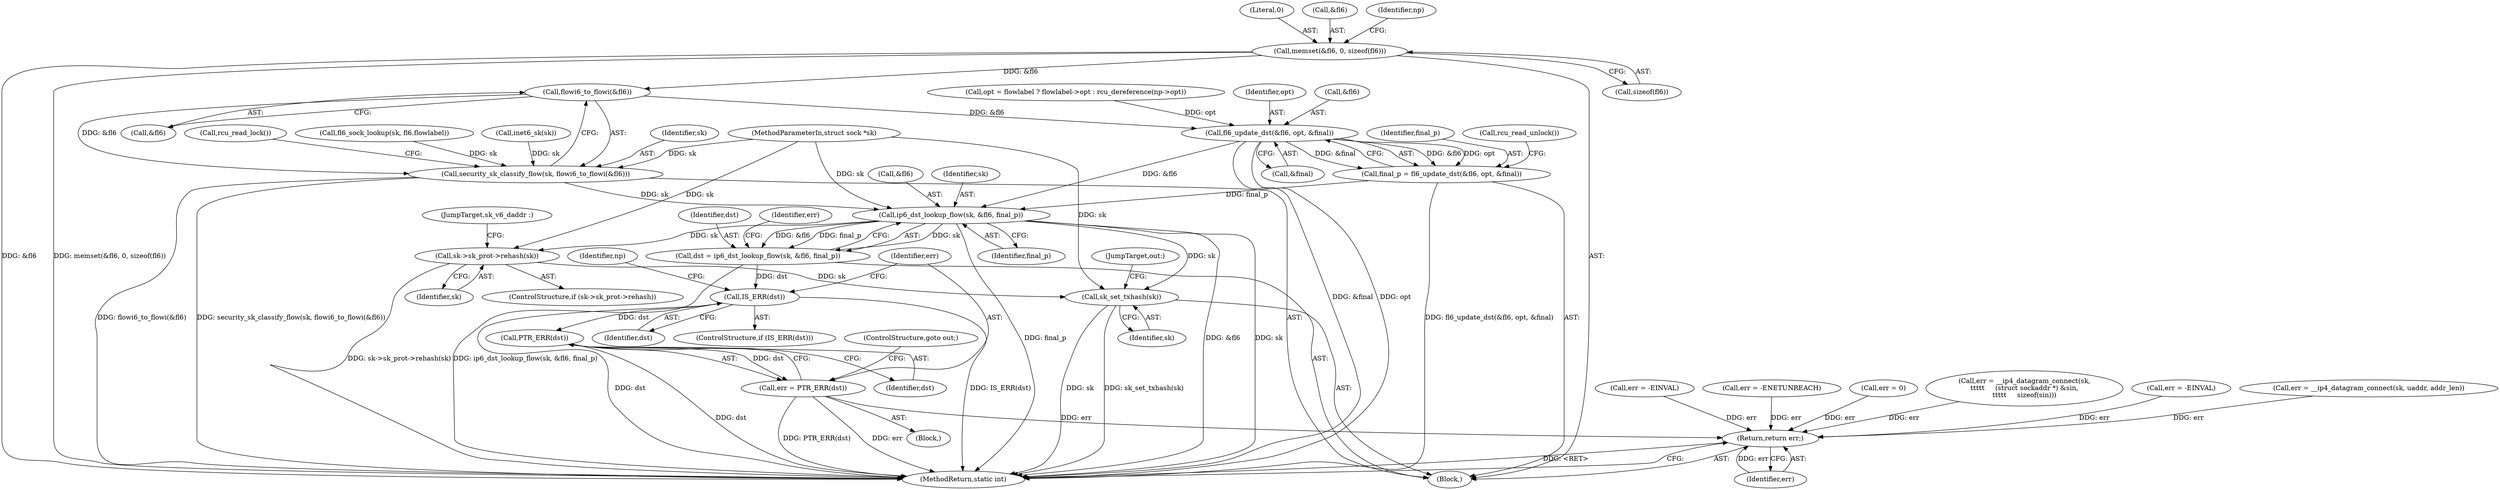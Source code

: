 digraph "0_linux_45f6fad84cc305103b28d73482b344d7f5b76f39_4@API" {
"1000173" [label="(Call,memset(&fl6, 0, sizeof(fl6)))"];
"1000503" [label="(Call,flowi6_to_flowi(&fl6))"];
"1000501" [label="(Call,security_sk_classify_flow(sk, flowi6_to_flowi(&fl6)))"];
"1000529" [label="(Call,ip6_dst_lookup_flow(sk, &fl6, final_p))"];
"1000527" [label="(Call,dst = ip6_dst_lookup_flow(sk, &fl6, final_p))"];
"1000538" [label="(Call,IS_ERR(dst))"];
"1000543" [label="(Call,PTR_ERR(dst))"];
"1000541" [label="(Call,err = PTR_ERR(dst))"];
"1000598" [label="(Return,return err;)"];
"1000584" [label="(Call,sk->sk_prot->rehash(sk))"];
"1000593" [label="(Call,sk_set_txhash(sk))"];
"1000520" [label="(Call,fl6_update_dst(&fl6, opt, &final))"];
"1000518" [label="(Call,final_p = fl6_update_dst(&fl6, opt, &final))"];
"1000519" [label="(Identifier,final_p)"];
"1000600" [label="(MethodReturn,static int)"];
"1000502" [label="(Identifier,sk)"];
"1000520" [label="(Call,fl6_update_dst(&fl6, opt, &final))"];
"1000584" [label="(Call,sk->sk_prot->rehash(sk))"];
"1000411" [label="(Call,err = -EINVAL)"];
"1000544" [label="(Identifier,dst)"];
"1000541" [label="(Call,err = PTR_ERR(dst))"];
"1000527" [label="(Call,dst = ip6_dst_lookup_flow(sk, &fl6, final_p))"];
"1000545" [label="(ControlStructure,goto out;)"];
"1000535" [label="(Identifier,err)"];
"1000542" [label="(Identifier,err)"];
"1000506" [label="(Call,rcu_read_lock())"];
"1000177" [label="(Call,sizeof(fl6))"];
"1000105" [label="(MethodParameterIn,struct sock *sk)"];
"1000202" [label="(Call,fl6_sock_lookup(sk, fl6.flowlabel))"];
"1000543" [label="(Call,PTR_ERR(dst))"];
"1000585" [label="(Identifier,sk)"];
"1000529" [label="(Call,ip6_dst_lookup_flow(sk, &fl6, final_p))"];
"1000539" [label="(Identifier,dst)"];
"1000550" [label="(Identifier,np)"];
"1000176" [label="(Literal,0)"];
"1000593" [label="(Call,sk_set_txhash(sk))"];
"1000598" [label="(Return,return err;)"];
"1000503" [label="(Call,flowi6_to_flowi(&fl6))"];
"1000528" [label="(Identifier,dst)"];
"1000507" [label="(Call,opt = flowlabel ? flowlabel->opt : rcu_dereference(np->opt))"];
"1000150" [label="(Call,err = __ip4_datagram_connect(sk, uaddr, addr_len))"];
"1000524" [label="(Call,&final)"];
"1000586" [label="(JumpTarget,sk_v6_daddr :)"];
"1000174" [label="(Call,&fl6)"];
"1000531" [label="(Call,&fl6)"];
"1000533" [label="(Identifier,final_p)"];
"1000181" [label="(Identifier,np)"];
"1000504" [label="(Call,&fl6)"];
"1000526" [label="(Call,rcu_read_unlock())"];
"1000538" [label="(Call,IS_ERR(dst))"];
"1000501" [label="(Call,security_sk_classify_flow(sk, flowi6_to_flowi(&fl6)))"];
"1000518" [label="(Call,final_p = fl6_update_dst(&fl6, opt, &final))"];
"1000599" [label="(Identifier,err)"];
"1000537" [label="(ControlStructure,if (IS_ERR(dst)))"];
"1000578" [label="(ControlStructure,if (sk->sk_prot->rehash))"];
"1000540" [label="(Block,)"];
"1000377" [label="(Call,err = -EINVAL)"];
"1000108" [label="(Block,)"];
"1000123" [label="(Call,inet6_sk(sk))"];
"1000250" [label="(Call,err = -ENETUNREACH)"];
"1000534" [label="(Call,err = 0)"];
"1000530" [label="(Identifier,sk)"];
"1000523" [label="(Identifier,opt)"];
"1000595" [label="(JumpTarget,out:)"];
"1000594" [label="(Identifier,sk)"];
"1000173" [label="(Call,memset(&fl6, 0, sizeof(fl6)))"];
"1000521" [label="(Call,&fl6)"];
"1000278" [label="(Call,err = __ip4_datagram_connect(sk,\n\t\t\t\t\t     (struct sockaddr *) &sin,\n\t\t\t\t\t     sizeof(sin)))"];
"1000173" -> "1000108"  [label="AST: "];
"1000173" -> "1000177"  [label="CFG: "];
"1000174" -> "1000173"  [label="AST: "];
"1000176" -> "1000173"  [label="AST: "];
"1000177" -> "1000173"  [label="AST: "];
"1000181" -> "1000173"  [label="CFG: "];
"1000173" -> "1000600"  [label="DDG: memset(&fl6, 0, sizeof(fl6))"];
"1000173" -> "1000600"  [label="DDG: &fl6"];
"1000173" -> "1000503"  [label="DDG: &fl6"];
"1000503" -> "1000501"  [label="AST: "];
"1000503" -> "1000504"  [label="CFG: "];
"1000504" -> "1000503"  [label="AST: "];
"1000501" -> "1000503"  [label="CFG: "];
"1000503" -> "1000501"  [label="DDG: &fl6"];
"1000503" -> "1000520"  [label="DDG: &fl6"];
"1000501" -> "1000108"  [label="AST: "];
"1000502" -> "1000501"  [label="AST: "];
"1000506" -> "1000501"  [label="CFG: "];
"1000501" -> "1000600"  [label="DDG: flowi6_to_flowi(&fl6)"];
"1000501" -> "1000600"  [label="DDG: security_sk_classify_flow(sk, flowi6_to_flowi(&fl6))"];
"1000202" -> "1000501"  [label="DDG: sk"];
"1000123" -> "1000501"  [label="DDG: sk"];
"1000105" -> "1000501"  [label="DDG: sk"];
"1000501" -> "1000529"  [label="DDG: sk"];
"1000529" -> "1000527"  [label="AST: "];
"1000529" -> "1000533"  [label="CFG: "];
"1000530" -> "1000529"  [label="AST: "];
"1000531" -> "1000529"  [label="AST: "];
"1000533" -> "1000529"  [label="AST: "];
"1000527" -> "1000529"  [label="CFG: "];
"1000529" -> "1000600"  [label="DDG: final_p"];
"1000529" -> "1000600"  [label="DDG: &fl6"];
"1000529" -> "1000600"  [label="DDG: sk"];
"1000529" -> "1000527"  [label="DDG: sk"];
"1000529" -> "1000527"  [label="DDG: &fl6"];
"1000529" -> "1000527"  [label="DDG: final_p"];
"1000105" -> "1000529"  [label="DDG: sk"];
"1000520" -> "1000529"  [label="DDG: &fl6"];
"1000518" -> "1000529"  [label="DDG: final_p"];
"1000529" -> "1000584"  [label="DDG: sk"];
"1000529" -> "1000593"  [label="DDG: sk"];
"1000527" -> "1000108"  [label="AST: "];
"1000528" -> "1000527"  [label="AST: "];
"1000535" -> "1000527"  [label="CFG: "];
"1000527" -> "1000600"  [label="DDG: ip6_dst_lookup_flow(sk, &fl6, final_p)"];
"1000527" -> "1000538"  [label="DDG: dst"];
"1000538" -> "1000537"  [label="AST: "];
"1000538" -> "1000539"  [label="CFG: "];
"1000539" -> "1000538"  [label="AST: "];
"1000542" -> "1000538"  [label="CFG: "];
"1000550" -> "1000538"  [label="CFG: "];
"1000538" -> "1000600"  [label="DDG: dst"];
"1000538" -> "1000600"  [label="DDG: IS_ERR(dst)"];
"1000538" -> "1000543"  [label="DDG: dst"];
"1000543" -> "1000541"  [label="AST: "];
"1000543" -> "1000544"  [label="CFG: "];
"1000544" -> "1000543"  [label="AST: "];
"1000541" -> "1000543"  [label="CFG: "];
"1000543" -> "1000600"  [label="DDG: dst"];
"1000543" -> "1000541"  [label="DDG: dst"];
"1000541" -> "1000540"  [label="AST: "];
"1000542" -> "1000541"  [label="AST: "];
"1000545" -> "1000541"  [label="CFG: "];
"1000541" -> "1000600"  [label="DDG: err"];
"1000541" -> "1000600"  [label="DDG: PTR_ERR(dst)"];
"1000541" -> "1000598"  [label="DDG: err"];
"1000598" -> "1000108"  [label="AST: "];
"1000598" -> "1000599"  [label="CFG: "];
"1000599" -> "1000598"  [label="AST: "];
"1000600" -> "1000598"  [label="CFG: "];
"1000598" -> "1000600"  [label="DDG: <RET>"];
"1000599" -> "1000598"  [label="DDG: err"];
"1000250" -> "1000598"  [label="DDG: err"];
"1000150" -> "1000598"  [label="DDG: err"];
"1000411" -> "1000598"  [label="DDG: err"];
"1000377" -> "1000598"  [label="DDG: err"];
"1000534" -> "1000598"  [label="DDG: err"];
"1000278" -> "1000598"  [label="DDG: err"];
"1000584" -> "1000578"  [label="AST: "];
"1000584" -> "1000585"  [label="CFG: "];
"1000585" -> "1000584"  [label="AST: "];
"1000586" -> "1000584"  [label="CFG: "];
"1000584" -> "1000600"  [label="DDG: sk->sk_prot->rehash(sk)"];
"1000105" -> "1000584"  [label="DDG: sk"];
"1000584" -> "1000593"  [label="DDG: sk"];
"1000593" -> "1000108"  [label="AST: "];
"1000593" -> "1000594"  [label="CFG: "];
"1000594" -> "1000593"  [label="AST: "];
"1000595" -> "1000593"  [label="CFG: "];
"1000593" -> "1000600"  [label="DDG: sk"];
"1000593" -> "1000600"  [label="DDG: sk_set_txhash(sk)"];
"1000105" -> "1000593"  [label="DDG: sk"];
"1000520" -> "1000518"  [label="AST: "];
"1000520" -> "1000524"  [label="CFG: "];
"1000521" -> "1000520"  [label="AST: "];
"1000523" -> "1000520"  [label="AST: "];
"1000524" -> "1000520"  [label="AST: "];
"1000518" -> "1000520"  [label="CFG: "];
"1000520" -> "1000600"  [label="DDG: &final"];
"1000520" -> "1000600"  [label="DDG: opt"];
"1000520" -> "1000518"  [label="DDG: &fl6"];
"1000520" -> "1000518"  [label="DDG: opt"];
"1000520" -> "1000518"  [label="DDG: &final"];
"1000507" -> "1000520"  [label="DDG: opt"];
"1000518" -> "1000108"  [label="AST: "];
"1000519" -> "1000518"  [label="AST: "];
"1000526" -> "1000518"  [label="CFG: "];
"1000518" -> "1000600"  [label="DDG: fl6_update_dst(&fl6, opt, &final)"];
}
